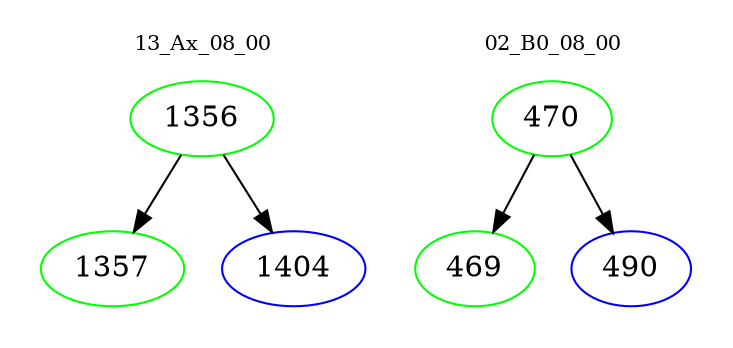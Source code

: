 digraph{
subgraph cluster_0 {
color = white
label = "13_Ax_08_00";
fontsize=10;
T0_1356 [label="1356", color="green"]
T0_1356 -> T0_1357 [color="black"]
T0_1357 [label="1357", color="green"]
T0_1356 -> T0_1404 [color="black"]
T0_1404 [label="1404", color="blue"]
}
subgraph cluster_1 {
color = white
label = "02_B0_08_00";
fontsize=10;
T1_470 [label="470", color="green"]
T1_470 -> T1_469 [color="black"]
T1_469 [label="469", color="green"]
T1_470 -> T1_490 [color="black"]
T1_490 [label="490", color="blue"]
}
}
